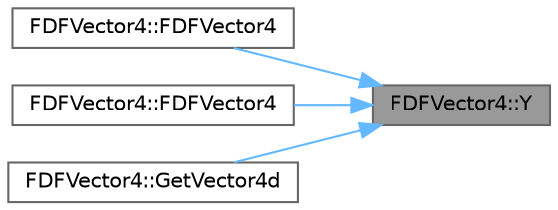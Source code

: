 digraph "FDFVector4::Y"
{
 // INTERACTIVE_SVG=YES
 // LATEX_PDF_SIZE
  bgcolor="transparent";
  edge [fontname=Helvetica,fontsize=10,labelfontname=Helvetica,labelfontsize=10];
  node [fontname=Helvetica,fontsize=10,shape=box,height=0.2,width=0.4];
  rankdir="RL";
  Node1 [id="Node000001",label="FDFVector4::Y",height=0.2,width=0.4,color="gray40", fillcolor="grey60", style="filled", fontcolor="black",tooltip=" "];
  Node1 -> Node2 [id="edge1_Node000001_Node000002",dir="back",color="steelblue1",style="solid",tooltip=" "];
  Node2 [id="Node000002",label="FDFVector4::FDFVector4",height=0.2,width=0.4,color="grey40", fillcolor="white", style="filled",URL="$d2/d4f/structFDFVector4.html#a8138d934bd25eb55d743b00aedc0a608",tooltip=" "];
  Node1 -> Node3 [id="edge2_Node000001_Node000003",dir="back",color="steelblue1",style="solid",tooltip=" "];
  Node3 [id="Node000003",label="FDFVector4::FDFVector4",height=0.2,width=0.4,color="grey40", fillcolor="white", style="filled",URL="$d2/d4f/structFDFVector4.html#aedf83facfb1ce47f9fdc11c4b065e050",tooltip=" "];
  Node1 -> Node4 [id="edge3_Node000001_Node000004",dir="back",color="steelblue1",style="solid",tooltip=" "];
  Node4 [id="Node000004",label="FDFVector4::GetVector4d",height=0.2,width=0.4,color="grey40", fillcolor="white", style="filled",URL="$d2/d4f/structFDFVector4.html#a577cc21cf38d78bca14d9cf10bf774e7",tooltip=" "];
}
